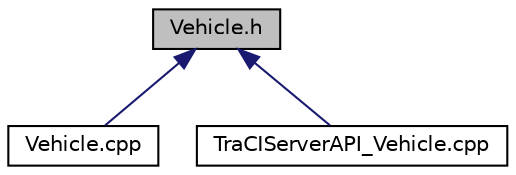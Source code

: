 digraph "Vehicle.h"
{
  edge [fontname="Helvetica",fontsize="10",labelfontname="Helvetica",labelfontsize="10"];
  node [fontname="Helvetica",fontsize="10",shape=record];
  Node8 [label="Vehicle.h",height=0.2,width=0.4,color="black", fillcolor="grey75", style="filled", fontcolor="black"];
  Node8 -> Node9 [dir="back",color="midnightblue",fontsize="10",style="solid",fontname="Helvetica"];
  Node9 [label="Vehicle.cpp",height=0.2,width=0.4,color="black", fillcolor="white", style="filled",URL="$d3/dce/_vehicle_8cpp.html"];
  Node8 -> Node10 [dir="back",color="midnightblue",fontsize="10",style="solid",fontname="Helvetica"];
  Node10 [label="TraCIServerAPI_Vehicle.cpp",height=0.2,width=0.4,color="black", fillcolor="white", style="filled",URL="$d3/de4/_tra_c_i_server_a_p_i___vehicle_8cpp.html"];
}
